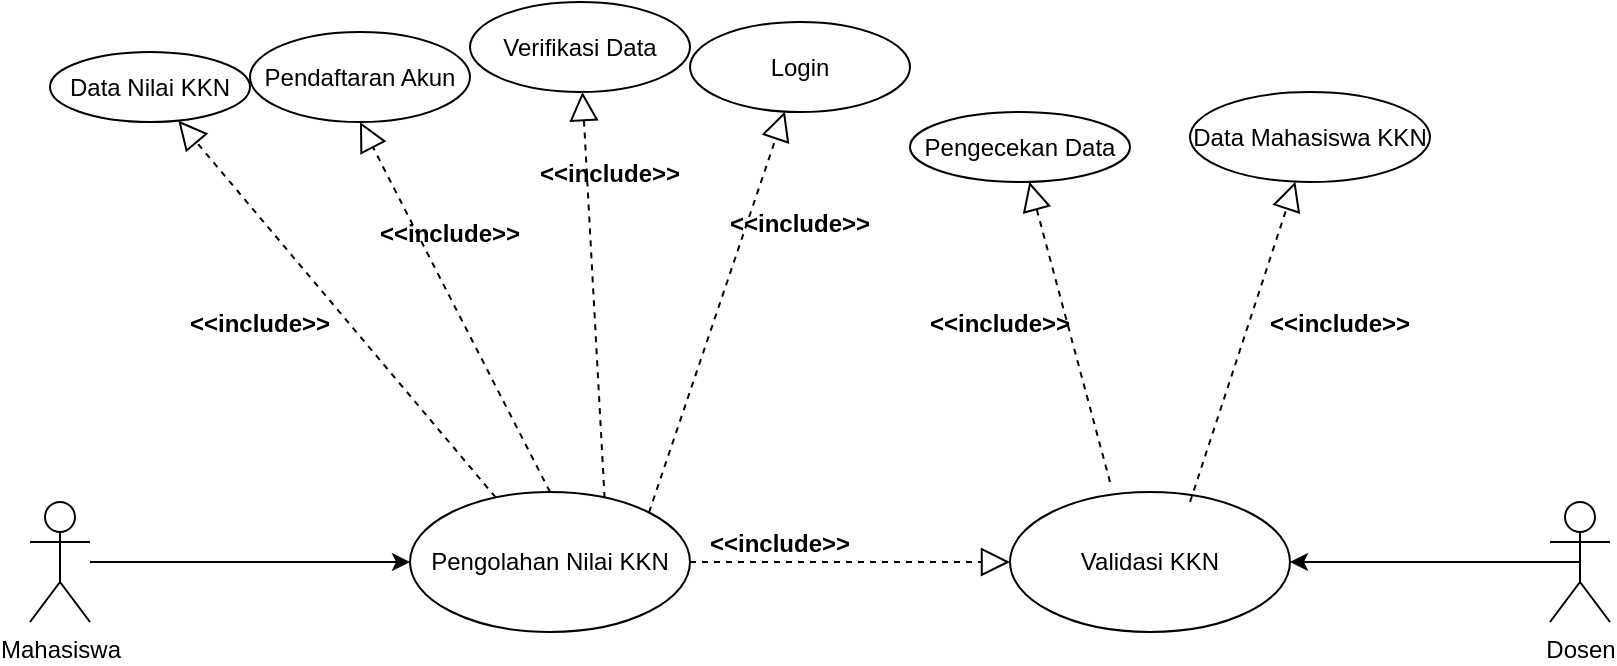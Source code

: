 <mxfile version="18.0.3" type="github">
  <diagram id="mFj9zT0GLIkyT43YNLqR" name="Page-1">
    <mxGraphModel dx="1632" dy="1480" grid="1" gridSize="10" guides="1" tooltips="1" connect="1" arrows="1" fold="1" page="1" pageScale="1" pageWidth="850" pageHeight="1100" math="0" shadow="0">
      <root>
        <mxCell id="0" />
        <mxCell id="1" parent="0" />
        <mxCell id="4zZi97eyjPiL-NLTRqPr-22" style="edgeStyle=orthogonalEdgeStyle;rounded=0;orthogonalLoop=1;jettySize=auto;html=1;entryX=0;entryY=0.5;entryDx=0;entryDy=0;" parent="1" source="4zZi97eyjPiL-NLTRqPr-6" target="4zZi97eyjPiL-NLTRqPr-16" edge="1">
          <mxGeometry relative="1" as="geometry">
            <mxPoint x="180" y="130" as="targetPoint" />
            <mxPoint x="160" y="220" as="sourcePoint" />
          </mxGeometry>
        </mxCell>
        <mxCell id="4zZi97eyjPiL-NLTRqPr-6" value="Mahasiswa" style="shape=umlActor;verticalLabelPosition=bottom;verticalAlign=top;html=1;outlineConnect=0;" parent="1" vertex="1">
          <mxGeometry y="130" width="30" height="60" as="geometry" />
        </mxCell>
        <mxCell id="4zZi97eyjPiL-NLTRqPr-31" style="edgeStyle=orthogonalEdgeStyle;rounded=0;orthogonalLoop=1;jettySize=auto;html=1;exitX=0.5;exitY=0.5;exitDx=0;exitDy=0;exitPerimeter=0;entryX=1;entryY=0.5;entryDx=0;entryDy=0;" parent="1" source="4zZi97eyjPiL-NLTRqPr-9" target="4zZi97eyjPiL-NLTRqPr-28" edge="1">
          <mxGeometry relative="1" as="geometry" />
        </mxCell>
        <mxCell id="4zZi97eyjPiL-NLTRqPr-9" value="Dosen" style="shape=umlActor;verticalLabelPosition=bottom;verticalAlign=top;html=1;outlineConnect=0;" parent="1" vertex="1">
          <mxGeometry x="760" y="130" width="30" height="60" as="geometry" />
        </mxCell>
        <mxCell id="4zZi97eyjPiL-NLTRqPr-16" value="Pengolahan Nilai KKN" style="ellipse;whiteSpace=wrap;html=1;" parent="1" vertex="1">
          <mxGeometry x="190" y="125" width="140" height="70" as="geometry" />
        </mxCell>
        <mxCell id="4zZi97eyjPiL-NLTRqPr-18" value="Pendaftaran Akun" style="ellipse;whiteSpace=wrap;html=1;" parent="1" vertex="1">
          <mxGeometry x="110" y="-105" width="110" height="45" as="geometry" />
        </mxCell>
        <mxCell id="4zZi97eyjPiL-NLTRqPr-25" value="" style="endArrow=block;dashed=1;endFill=0;endSize=12;html=1;rounded=0;exitX=1;exitY=0;exitDx=0;exitDy=0;" parent="1" source="4zZi97eyjPiL-NLTRqPr-16" target="4zZi97eyjPiL-NLTRqPr-26" edge="1">
          <mxGeometry width="160" relative="1" as="geometry">
            <mxPoint x="320" y="120" as="sourcePoint" />
            <mxPoint x="530" y="50" as="targetPoint" />
          </mxGeometry>
        </mxCell>
        <mxCell id="4zZi97eyjPiL-NLTRqPr-26" value="Login" style="ellipse;whiteSpace=wrap;html=1;" parent="1" vertex="1">
          <mxGeometry x="330" y="-110" width="110" height="45" as="geometry" />
        </mxCell>
        <mxCell id="4zZi97eyjPiL-NLTRqPr-27" value="&lt;&lt;include&gt;&gt;" style="text;align=center;fontStyle=1;verticalAlign=middle;spacingLeft=3;spacingRight=3;strokeColor=none;rotatable=0;points=[[0,0.5],[1,0.5]];portConstraint=eastwest;flipV=0;flipH=0;direction=west;" parent="1" vertex="1">
          <mxGeometry x="350" y="-20" width="70" height="20" as="geometry" />
        </mxCell>
        <mxCell id="4zZi97eyjPiL-NLTRqPr-28" value="Validasi KKN" style="ellipse;whiteSpace=wrap;html=1;" parent="1" vertex="1">
          <mxGeometry x="490" y="125" width="140" height="70" as="geometry" />
        </mxCell>
        <mxCell id="4zZi97eyjPiL-NLTRqPr-35" value="" style="endArrow=block;dashed=1;endFill=0;endSize=12;html=1;rounded=0;entryX=0.5;entryY=1;entryDx=0;entryDy=0;exitX=0.5;exitY=0;exitDx=0;exitDy=0;" parent="1" source="4zZi97eyjPiL-NLTRqPr-16" target="4zZi97eyjPiL-NLTRqPr-18" edge="1">
          <mxGeometry width="160" relative="1" as="geometry">
            <mxPoint x="320" y="20" as="sourcePoint" />
            <mxPoint x="480" y="20" as="targetPoint" />
          </mxGeometry>
        </mxCell>
        <mxCell id="4zZi97eyjPiL-NLTRqPr-36" value="" style="endArrow=block;dashed=1;endFill=0;endSize=12;html=1;rounded=0;entryX=0;entryY=0.5;entryDx=0;entryDy=0;exitX=1;exitY=0.5;exitDx=0;exitDy=0;" parent="1" source="4zZi97eyjPiL-NLTRqPr-16" target="4zZi97eyjPiL-NLTRqPr-28" edge="1">
          <mxGeometry width="160" relative="1" as="geometry">
            <mxPoint x="320" y="20" as="sourcePoint" />
            <mxPoint x="480" y="20" as="targetPoint" />
          </mxGeometry>
        </mxCell>
        <mxCell id="4zZi97eyjPiL-NLTRqPr-21" value="&lt;&lt;include&gt;&gt;" style="text;align=center;fontStyle=1;verticalAlign=middle;spacingLeft=3;spacingRight=3;strokeColor=none;rotatable=0;points=[[0,0.5],[1,0.5]];portConstraint=eastwest;flipV=0;flipH=0;direction=west;" parent="1" vertex="1">
          <mxGeometry x="190" y="-10" width="40" height="10" as="geometry" />
        </mxCell>
        <mxCell id="4zZi97eyjPiL-NLTRqPr-38" value="&lt;&lt;include&gt;&gt;" style="text;align=center;fontStyle=1;verticalAlign=middle;spacingLeft=3;spacingRight=3;strokeColor=none;rotatable=0;points=[[0,0.5],[1,0.5]];portConstraint=eastwest;flipV=0;flipH=0;direction=west;" parent="1" vertex="1">
          <mxGeometry x="340" y="140" width="70" height="20" as="geometry" />
        </mxCell>
        <mxCell id="4zZi97eyjPiL-NLTRqPr-39" value="" style="endArrow=block;dashed=1;endFill=0;endSize=12;html=1;rounded=0;" parent="1" source="4zZi97eyjPiL-NLTRqPr-16" target="4zZi97eyjPiL-NLTRqPr-40" edge="1">
          <mxGeometry width="160" relative="1" as="geometry">
            <mxPoint x="320" y="20" as="sourcePoint" />
            <mxPoint x="80" y="-60" as="targetPoint" />
          </mxGeometry>
        </mxCell>
        <mxCell id="4zZi97eyjPiL-NLTRqPr-40" value="Data Nilai KKN" style="ellipse;whiteSpace=wrap;html=1;" parent="1" vertex="1">
          <mxGeometry x="10" y="-95" width="100" height="35" as="geometry" />
        </mxCell>
        <mxCell id="4zZi97eyjPiL-NLTRqPr-41" value="&lt;&lt;include&gt;&gt;" style="text;align=center;fontStyle=1;verticalAlign=middle;spacingLeft=3;spacingRight=3;strokeColor=none;rotatable=0;points=[[0,0.5],[1,0.5]];portConstraint=eastwest;flipV=0;flipH=0;direction=west;" parent="1" vertex="1">
          <mxGeometry x="80" y="30" width="70" height="20" as="geometry" />
        </mxCell>
        <mxCell id="4zZi97eyjPiL-NLTRqPr-42" value="" style="endArrow=block;dashed=1;endFill=0;endSize=12;html=1;rounded=0;" parent="1" target="4zZi97eyjPiL-NLTRqPr-43" edge="1">
          <mxGeometry width="160" relative="1" as="geometry">
            <mxPoint x="540" y="120" as="sourcePoint" />
            <mxPoint x="510" y="-30" as="targetPoint" />
          </mxGeometry>
        </mxCell>
        <mxCell id="4zZi97eyjPiL-NLTRqPr-43" value="Pengecekan Data" style="ellipse;whiteSpace=wrap;html=1;" parent="1" vertex="1">
          <mxGeometry x="440" y="-65" width="110" height="35" as="geometry" />
        </mxCell>
        <mxCell id="4zZi97eyjPiL-NLTRqPr-44" value="" style="endArrow=block;dashed=1;endFill=0;endSize=12;html=1;rounded=0;exitX=0.643;exitY=0.071;exitDx=0;exitDy=0;exitPerimeter=0;" parent="1" source="4zZi97eyjPiL-NLTRqPr-28" target="4zZi97eyjPiL-NLTRqPr-45" edge="1">
          <mxGeometry width="160" relative="1" as="geometry">
            <mxPoint x="320" y="20" as="sourcePoint" />
            <mxPoint x="620" y="-50" as="targetPoint" />
          </mxGeometry>
        </mxCell>
        <mxCell id="4zZi97eyjPiL-NLTRqPr-45" value="Data Mahasiswa KKN" style="ellipse;whiteSpace=wrap;html=1;" parent="1" vertex="1">
          <mxGeometry x="580" y="-75" width="120" height="45" as="geometry" />
        </mxCell>
        <mxCell id="4zZi97eyjPiL-NLTRqPr-46" value="&lt;&lt;include&gt;&gt;" style="text;align=center;fontStyle=1;verticalAlign=middle;spacingLeft=3;spacingRight=3;strokeColor=none;rotatable=0;points=[[0,0.5],[1,0.5]];portConstraint=eastwest;flipV=0;flipH=0;direction=west;" parent="1" vertex="1">
          <mxGeometry x="450" y="30" width="70" height="20" as="geometry" />
        </mxCell>
        <mxCell id="4zZi97eyjPiL-NLTRqPr-47" value="&lt;&lt;include&gt;&gt;" style="text;align=center;fontStyle=1;verticalAlign=middle;spacingLeft=3;spacingRight=3;strokeColor=none;rotatable=0;points=[[0,0.5],[1,0.5]];portConstraint=eastwest;flipV=0;flipH=0;direction=west;" parent="1" vertex="1">
          <mxGeometry x="620" y="30" width="70" height="20" as="geometry" />
        </mxCell>
        <mxCell id="4zZi97eyjPiL-NLTRqPr-48" value="" style="endArrow=block;dashed=1;endFill=0;endSize=12;html=1;rounded=0;exitX=0.695;exitY=0.043;exitDx=0;exitDy=0;exitPerimeter=0;" parent="1" source="4zZi97eyjPiL-NLTRqPr-16" target="4zZi97eyjPiL-NLTRqPr-49" edge="1">
          <mxGeometry width="160" relative="1" as="geometry">
            <mxPoint x="320" y="20" as="sourcePoint" />
            <mxPoint x="280" y="-60" as="targetPoint" />
          </mxGeometry>
        </mxCell>
        <mxCell id="4zZi97eyjPiL-NLTRqPr-49" value="Verifikasi Data" style="ellipse;whiteSpace=wrap;html=1;" parent="1" vertex="1">
          <mxGeometry x="220" y="-120" width="110" height="45" as="geometry" />
        </mxCell>
        <mxCell id="4zZi97eyjPiL-NLTRqPr-50" value="&lt;&lt;include&gt;&gt;" style="text;align=center;fontStyle=1;verticalAlign=middle;spacingLeft=3;spacingRight=3;strokeColor=none;rotatable=0;points=[[0,0.5],[1,0.5]];portConstraint=eastwest;flipV=0;flipH=0;direction=west;" parent="1" vertex="1">
          <mxGeometry x="270" y="-40" width="40" height="10" as="geometry" />
        </mxCell>
      </root>
    </mxGraphModel>
  </diagram>
</mxfile>
